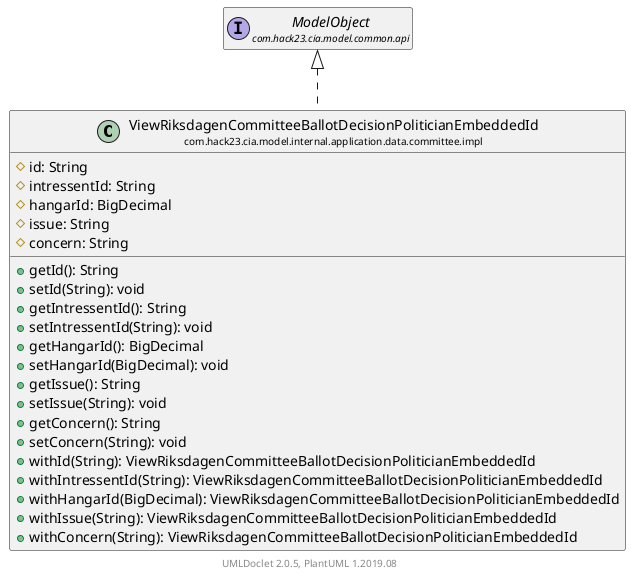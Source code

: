 @startuml
    set namespaceSeparator none
    hide empty fields
    hide empty methods

    class "<size:14>ViewRiksdagenCommitteeBallotDecisionPoliticianEmbeddedId\n<size:10>com.hack23.cia.model.internal.application.data.committee.impl" as com.hack23.cia.model.internal.application.data.committee.impl.ViewRiksdagenCommitteeBallotDecisionPoliticianEmbeddedId [[ViewRiksdagenCommitteeBallotDecisionPoliticianEmbeddedId.html]] {
        #id: String
        #intressentId: String
        #hangarId: BigDecimal
        #issue: String
        #concern: String
        +getId(): String
        +setId(String): void
        +getIntressentId(): String
        +setIntressentId(String): void
        +getHangarId(): BigDecimal
        +setHangarId(BigDecimal): void
        +getIssue(): String
        +setIssue(String): void
        +getConcern(): String
        +setConcern(String): void
        +withId(String): ViewRiksdagenCommitteeBallotDecisionPoliticianEmbeddedId
        +withIntressentId(String): ViewRiksdagenCommitteeBallotDecisionPoliticianEmbeddedId
        +withHangarId(BigDecimal): ViewRiksdagenCommitteeBallotDecisionPoliticianEmbeddedId
        +withIssue(String): ViewRiksdagenCommitteeBallotDecisionPoliticianEmbeddedId
        +withConcern(String): ViewRiksdagenCommitteeBallotDecisionPoliticianEmbeddedId
    }

    interface "<size:14>ModelObject\n<size:10>com.hack23.cia.model.common.api" as com.hack23.cia.model.common.api.ModelObject

    com.hack23.cia.model.common.api.ModelObject <|.. com.hack23.cia.model.internal.application.data.committee.impl.ViewRiksdagenCommitteeBallotDecisionPoliticianEmbeddedId

    center footer UMLDoclet 2.0.5, PlantUML 1.2019.08
@enduml
